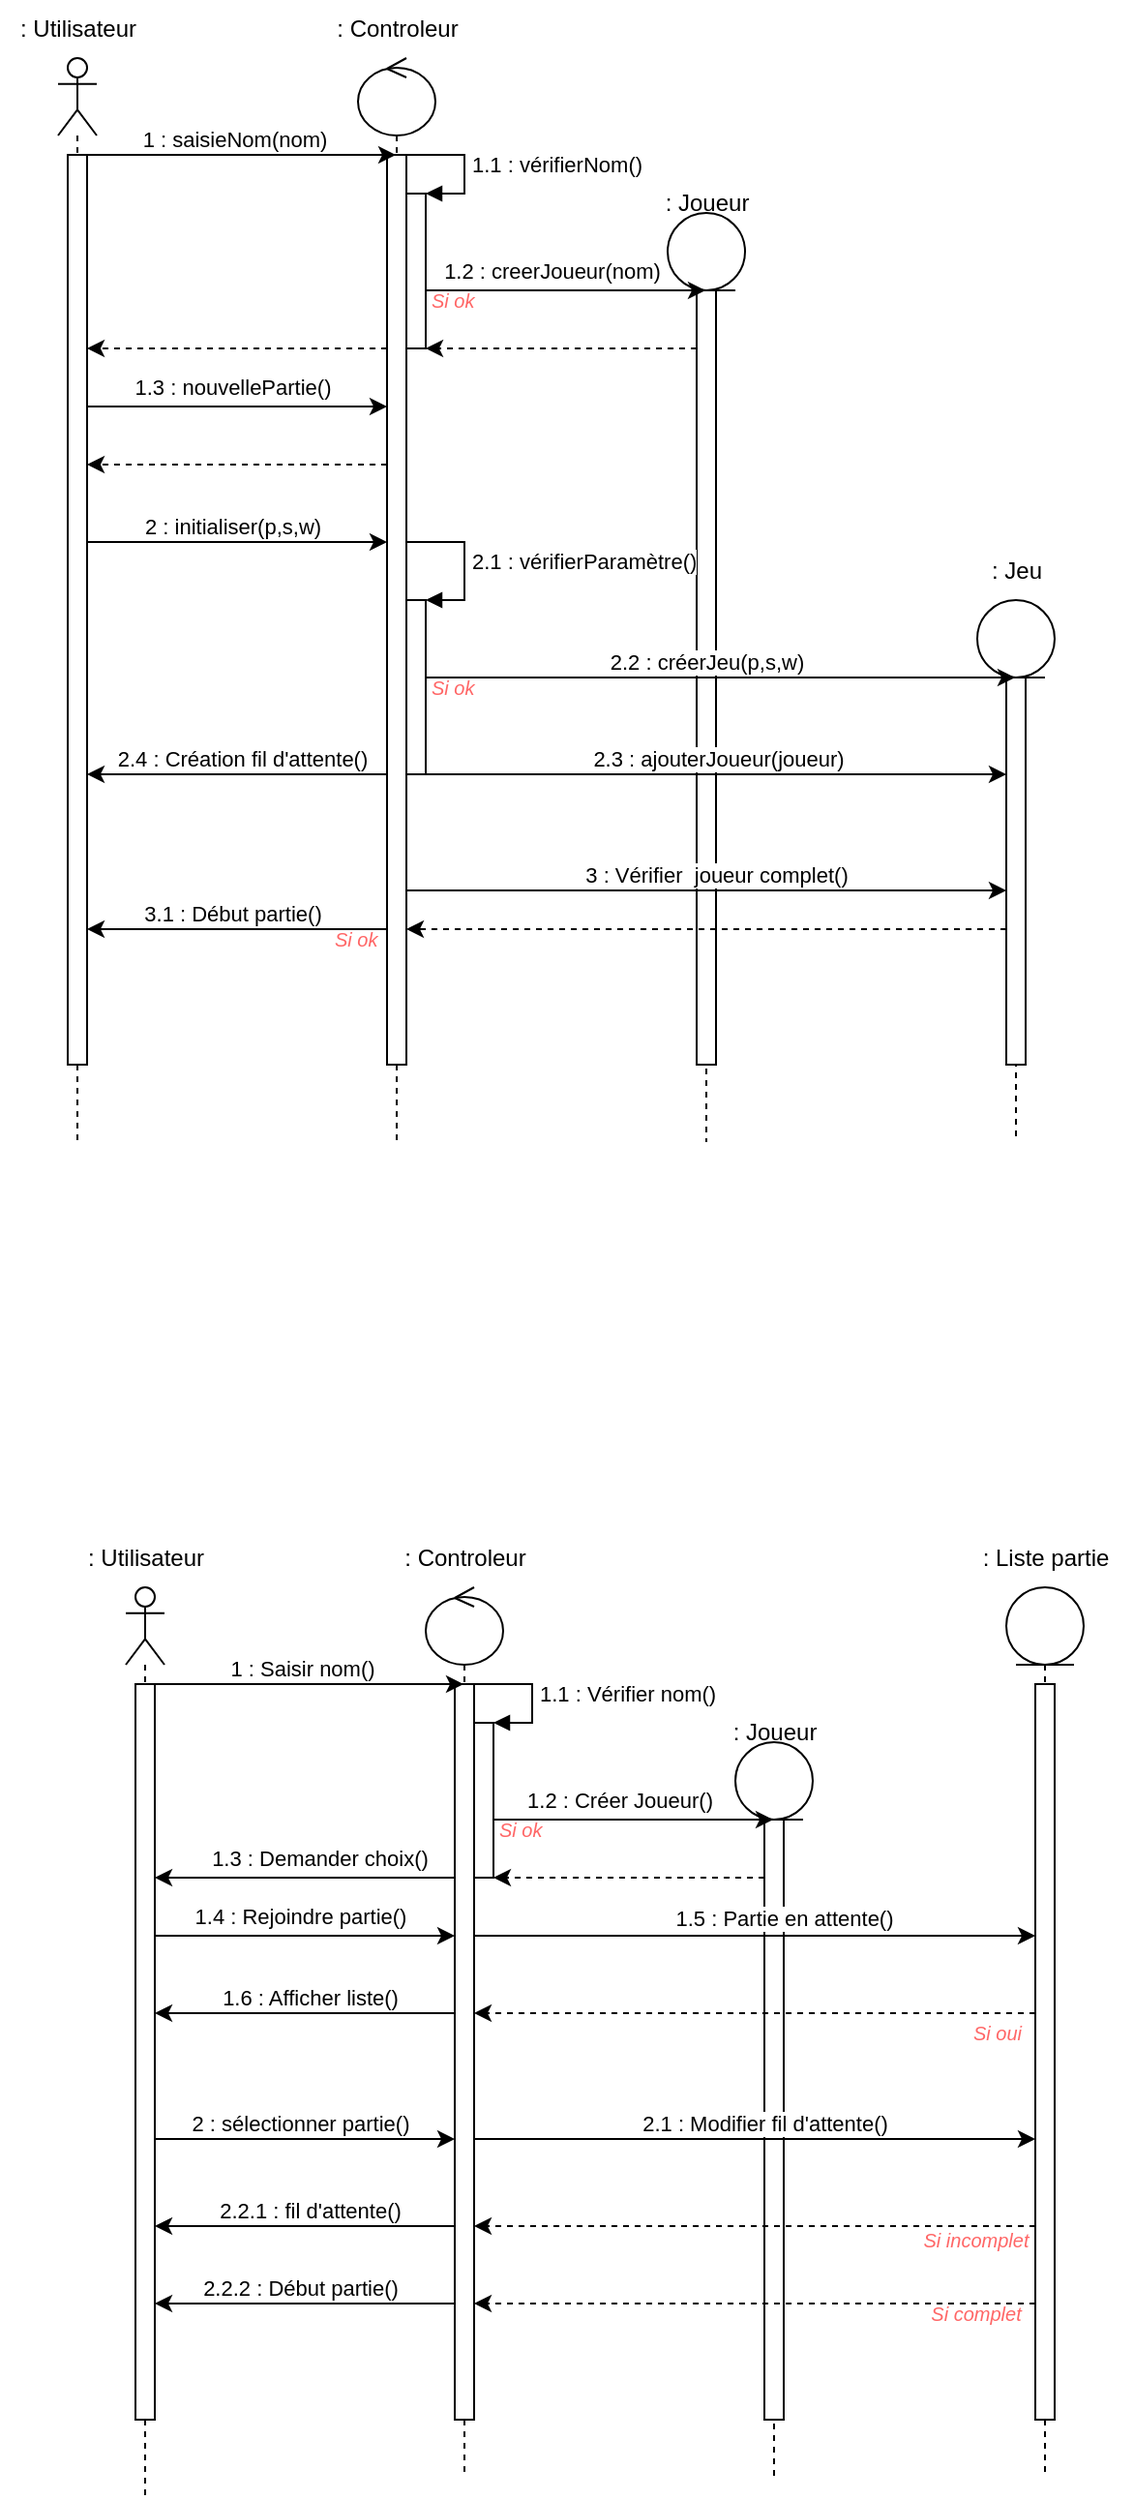 <mxfile version="21.1.4" type="github">
  <diagram name="Page-1" id="2YBvvXClWsGukQMizWep">
    <mxGraphModel dx="743" dy="433" grid="1" gridSize="10" guides="1" tooltips="1" connect="1" arrows="1" fold="1" page="1" pageScale="1" pageWidth="850" pageHeight="1100" math="0" shadow="0">
      <root>
        <mxCell id="0" />
        <mxCell id="1" parent="0" />
        <mxCell id="uVXBUryUWw3osGIclSlN-1" value="" style="shape=umlLifeline;perimeter=lifelinePerimeter;whiteSpace=wrap;html=1;container=1;dropTarget=0;collapsible=0;recursiveResize=0;outlineConnect=0;portConstraint=eastwest;newEdgeStyle={&quot;edgeStyle&quot;:&quot;elbowEdgeStyle&quot;,&quot;elbow&quot;:&quot;vertical&quot;,&quot;curved&quot;:0,&quot;rounded&quot;:0};participant=umlActor;" parent="1" vertex="1">
          <mxGeometry x="110" y="120" width="20" height="560" as="geometry" />
        </mxCell>
        <mxCell id="uVXBUryUWw3osGIclSlN-98" style="edgeStyle=elbowEdgeStyle;rounded=0;orthogonalLoop=1;jettySize=auto;html=1;elbow=vertical;curved=0;" parent="uVXBUryUWw3osGIclSlN-1" source="uVXBUryUWw3osGIclSlN-17" edge="1">
          <mxGeometry relative="1" as="geometry">
            <mxPoint x="170" y="180" as="targetPoint" />
          </mxGeometry>
        </mxCell>
        <mxCell id="uVXBUryUWw3osGIclSlN-99" value="1.3 : nouvellePartie()" style="edgeLabel;html=1;align=center;verticalAlign=middle;resizable=0;points=[];" parent="uVXBUryUWw3osGIclSlN-98" vertex="1" connectable="0">
          <mxGeometry x="-0.54" relative="1" as="geometry">
            <mxPoint x="39" y="-10" as="offset" />
          </mxGeometry>
        </mxCell>
        <mxCell id="uVXBUryUWw3osGIclSlN-17" value="" style="html=1;points=[];perimeter=orthogonalPerimeter;outlineConnect=0;targetShapes=umlLifeline;portConstraint=eastwest;newEdgeStyle={&quot;edgeStyle&quot;:&quot;elbowEdgeStyle&quot;,&quot;elbow&quot;:&quot;vertical&quot;,&quot;curved&quot;:0,&quot;rounded&quot;:0};" parent="uVXBUryUWw3osGIclSlN-1" vertex="1">
          <mxGeometry x="5" y="50" width="10" height="470" as="geometry" />
        </mxCell>
        <mxCell id="uVXBUryUWw3osGIclSlN-2" value="" style="shape=umlLifeline;perimeter=lifelinePerimeter;whiteSpace=wrap;html=1;container=1;dropTarget=0;collapsible=0;recursiveResize=0;outlineConnect=0;portConstraint=eastwest;newEdgeStyle={&quot;edgeStyle&quot;:&quot;elbowEdgeStyle&quot;,&quot;elbow&quot;:&quot;vertical&quot;,&quot;curved&quot;:0,&quot;rounded&quot;:0};participant=umlEntity;" parent="1" vertex="1">
          <mxGeometry x="425" y="200" width="40" height="480" as="geometry" />
        </mxCell>
        <mxCell id="uVXBUryUWw3osGIclSlN-23" value="" style="html=1;points=[];perimeter=orthogonalPerimeter;outlineConnect=0;targetShapes=umlLifeline;portConstraint=eastwest;newEdgeStyle={&quot;edgeStyle&quot;:&quot;elbowEdgeStyle&quot;,&quot;elbow&quot;:&quot;vertical&quot;,&quot;curved&quot;:0,&quot;rounded&quot;:0};" parent="uVXBUryUWw3osGIclSlN-2" vertex="1">
          <mxGeometry x="15" y="40" width="10" height="400" as="geometry" />
        </mxCell>
        <mxCell id="uVXBUryUWw3osGIclSlN-3" value=": Utilisateur" style="text;html=1;align=center;verticalAlign=middle;resizable=0;points=[];autosize=1;strokeColor=none;fillColor=none;" parent="1" vertex="1">
          <mxGeometry x="80" y="90" width="80" height="30" as="geometry" />
        </mxCell>
        <mxCell id="uVXBUryUWw3osGIclSlN-4" value=": Joueur" style="text;html=1;align=center;verticalAlign=middle;resizable=0;points=[];autosize=1;strokeColor=none;fillColor=none;" parent="1" vertex="1">
          <mxGeometry x="410" y="180" width="70" height="30" as="geometry" />
        </mxCell>
        <mxCell id="uVXBUryUWw3osGIclSlN-5" value="" style="shape=umlLifeline;perimeter=lifelinePerimeter;whiteSpace=wrap;html=1;container=1;dropTarget=0;collapsible=0;recursiveResize=0;outlineConnect=0;portConstraint=eastwest;newEdgeStyle={&quot;edgeStyle&quot;:&quot;elbowEdgeStyle&quot;,&quot;elbow&quot;:&quot;vertical&quot;,&quot;curved&quot;:0,&quot;rounded&quot;:0};participant=umlEntity;" parent="1" vertex="1">
          <mxGeometry x="585" y="400" width="40" height="280" as="geometry" />
        </mxCell>
        <mxCell id="uVXBUryUWw3osGIclSlN-35" value="" style="html=1;points=[];perimeter=orthogonalPerimeter;outlineConnect=0;targetShapes=umlLifeline;portConstraint=eastwest;newEdgeStyle={&quot;edgeStyle&quot;:&quot;elbowEdgeStyle&quot;,&quot;elbow&quot;:&quot;vertical&quot;,&quot;curved&quot;:0,&quot;rounded&quot;:0};" parent="uVXBUryUWw3osGIclSlN-5" vertex="1">
          <mxGeometry x="15" y="40" width="10" height="200" as="geometry" />
        </mxCell>
        <mxCell id="uVXBUryUWw3osGIclSlN-6" value=": Jeu" style="text;html=1;align=center;verticalAlign=middle;resizable=0;points=[];autosize=1;strokeColor=none;fillColor=none;" parent="1" vertex="1">
          <mxGeometry x="580" y="370" width="50" height="30" as="geometry" />
        </mxCell>
        <mxCell id="uVXBUryUWw3osGIclSlN-9" value="" style="shape=umlLifeline;perimeter=lifelinePerimeter;whiteSpace=wrap;html=1;container=1;dropTarget=0;collapsible=0;recursiveResize=0;outlineConnect=0;portConstraint=eastwest;newEdgeStyle={&quot;edgeStyle&quot;:&quot;elbowEdgeStyle&quot;,&quot;elbow&quot;:&quot;vertical&quot;,&quot;curved&quot;:0,&quot;rounded&quot;:0};participant=umlControl;" parent="1" vertex="1">
          <mxGeometry x="265" y="120" width="40" height="560" as="geometry" />
        </mxCell>
        <mxCell id="uVXBUryUWw3osGIclSlN-18" value="" style="html=1;points=[];perimeter=orthogonalPerimeter;outlineConnect=0;targetShapes=umlLifeline;portConstraint=eastwest;newEdgeStyle={&quot;edgeStyle&quot;:&quot;elbowEdgeStyle&quot;,&quot;elbow&quot;:&quot;vertical&quot;,&quot;curved&quot;:0,&quot;rounded&quot;:0};" parent="uVXBUryUWw3osGIclSlN-9" vertex="1">
          <mxGeometry x="15" y="50" width="10" height="470" as="geometry" />
        </mxCell>
        <mxCell id="uVXBUryUWw3osGIclSlN-19" value="" style="html=1;points=[];perimeter=orthogonalPerimeter;outlineConnect=0;targetShapes=umlLifeline;portConstraint=eastwest;newEdgeStyle={&quot;edgeStyle&quot;:&quot;elbowEdgeStyle&quot;,&quot;elbow&quot;:&quot;vertical&quot;,&quot;curved&quot;:0,&quot;rounded&quot;:0};" parent="uVXBUryUWw3osGIclSlN-9" vertex="1">
          <mxGeometry x="25" y="70" width="10" height="80" as="geometry" />
        </mxCell>
        <mxCell id="uVXBUryUWw3osGIclSlN-20" value="1.1 : vérifierNom()" style="html=1;align=left;spacingLeft=2;endArrow=block;rounded=0;edgeStyle=orthogonalEdgeStyle;curved=0;rounded=0;" parent="uVXBUryUWw3osGIclSlN-9" source="uVXBUryUWw3osGIclSlN-18" target="uVXBUryUWw3osGIclSlN-19" edge="1">
          <mxGeometry relative="1" as="geometry">
            <mxPoint x="45" y="70" as="sourcePoint" />
            <Array as="points">
              <mxPoint x="55" y="50" />
              <mxPoint x="55" y="70" />
            </Array>
          </mxGeometry>
        </mxCell>
        <mxCell id="uVXBUryUWw3osGIclSlN-31" value="" style="html=1;points=[];perimeter=orthogonalPerimeter;outlineConnect=0;targetShapes=umlLifeline;portConstraint=eastwest;newEdgeStyle={&quot;edgeStyle&quot;:&quot;elbowEdgeStyle&quot;,&quot;elbow&quot;:&quot;vertical&quot;,&quot;curved&quot;:0,&quot;rounded&quot;:0};" parent="uVXBUryUWw3osGIclSlN-9" vertex="1">
          <mxGeometry x="25" y="280" width="10" height="90" as="geometry" />
        </mxCell>
        <mxCell id="uVXBUryUWw3osGIclSlN-32" value="2.1 : vérifierParamètre()" style="html=1;align=left;spacingLeft=2;endArrow=block;rounded=0;edgeStyle=orthogonalEdgeStyle;curved=0;rounded=0;" parent="uVXBUryUWw3osGIclSlN-9" source="uVXBUryUWw3osGIclSlN-18" target="uVXBUryUWw3osGIclSlN-31" edge="1">
          <mxGeometry relative="1" as="geometry">
            <mxPoint x="45" y="300" as="sourcePoint" />
            <Array as="points">
              <mxPoint x="55" y="250" />
              <mxPoint x="55" y="280" />
            </Array>
          </mxGeometry>
        </mxCell>
        <mxCell id="uVXBUryUWw3osGIclSlN-10" value=": Controleur" style="text;html=1;align=center;verticalAlign=middle;resizable=0;points=[];autosize=1;strokeColor=none;fillColor=none;" parent="1" vertex="1">
          <mxGeometry x="240" y="90" width="90" height="30" as="geometry" />
        </mxCell>
        <mxCell id="uVXBUryUWw3osGIclSlN-11" style="edgeStyle=elbowEdgeStyle;rounded=0;orthogonalLoop=1;jettySize=auto;html=1;elbow=vertical;curved=0;" parent="1" source="uVXBUryUWw3osGIclSlN-1" target="uVXBUryUWw3osGIclSlN-9" edge="1">
          <mxGeometry relative="1" as="geometry">
            <Array as="points">
              <mxPoint x="230" y="170" />
              <mxPoint x="210" y="200" />
            </Array>
          </mxGeometry>
        </mxCell>
        <mxCell id="uVXBUryUWw3osGIclSlN-14" value="1 : saisieNom(nom)" style="edgeLabel;html=1;align=center;verticalAlign=middle;resizable=0;points=[];" parent="uVXBUryUWw3osGIclSlN-11" vertex="1" connectable="0">
          <mxGeometry x="-0.254" y="2" relative="1" as="geometry">
            <mxPoint x="19" y="-6" as="offset" />
          </mxGeometry>
        </mxCell>
        <mxCell id="uVXBUryUWw3osGIclSlN-21" style="edgeStyle=elbowEdgeStyle;rounded=0;orthogonalLoop=1;jettySize=auto;html=1;elbow=vertical;curved=0;" parent="1" target="uVXBUryUWw3osGIclSlN-2" edge="1">
          <mxGeometry relative="1" as="geometry">
            <mxPoint x="300" y="270" as="sourcePoint" />
            <Array as="points">
              <mxPoint x="420" y="240" />
              <mxPoint x="410" y="270" />
            </Array>
          </mxGeometry>
        </mxCell>
        <mxCell id="uVXBUryUWw3osGIclSlN-22" value="1.2 : creerJoueur(nom)" style="edgeLabel;html=1;align=center;verticalAlign=middle;resizable=0;points=[];" parent="uVXBUryUWw3osGIclSlN-21" vertex="1" connectable="0">
          <mxGeometry x="-0.07" y="1" relative="1" as="geometry">
            <mxPoint x="14" y="-9" as="offset" />
          </mxGeometry>
        </mxCell>
        <mxCell id="uVXBUryUWw3osGIclSlN-24" style="edgeStyle=elbowEdgeStyle;rounded=0;orthogonalLoop=1;jettySize=auto;html=1;elbow=vertical;curved=0;dashed=1;" parent="1" source="uVXBUryUWw3osGIclSlN-23" target="uVXBUryUWw3osGIclSlN-19" edge="1">
          <mxGeometry relative="1" as="geometry">
            <mxPoint x="300" y="300" as="targetPoint" />
            <Array as="points">
              <mxPoint x="390" y="270" />
              <mxPoint x="340" y="290" />
              <mxPoint x="380" y="300" />
              <mxPoint x="370" y="290" />
              <mxPoint x="340" y="300" />
              <mxPoint x="350" y="300" />
            </Array>
          </mxGeometry>
        </mxCell>
        <mxCell id="uVXBUryUWw3osGIclSlN-27" style="edgeStyle=elbowEdgeStyle;rounded=0;orthogonalLoop=1;jettySize=auto;html=1;elbow=vertical;curved=0;dashed=1;" parent="1" source="uVXBUryUWw3osGIclSlN-18" target="uVXBUryUWw3osGIclSlN-17" edge="1">
          <mxGeometry relative="1" as="geometry">
            <Array as="points">
              <mxPoint x="220" y="330" />
              <mxPoint x="270" y="340" />
              <mxPoint x="210" y="330" />
              <mxPoint x="200" y="310" />
              <mxPoint x="170" y="310" />
            </Array>
          </mxGeometry>
        </mxCell>
        <mxCell id="uVXBUryUWw3osGIclSlN-29" style="edgeStyle=elbowEdgeStyle;rounded=0;orthogonalLoop=1;jettySize=auto;html=1;elbow=vertical;curved=0;" parent="1" source="uVXBUryUWw3osGIclSlN-17" target="uVXBUryUWw3osGIclSlN-18" edge="1">
          <mxGeometry relative="1" as="geometry">
            <Array as="points">
              <mxPoint x="210" y="370" />
            </Array>
          </mxGeometry>
        </mxCell>
        <mxCell id="uVXBUryUWw3osGIclSlN-30" value="2 : initialiser(p,s,w)" style="edgeLabel;html=1;align=center;verticalAlign=middle;resizable=0;points=[];" parent="uVXBUryUWw3osGIclSlN-29" vertex="1" connectable="0">
          <mxGeometry x="-0.11" y="4" relative="1" as="geometry">
            <mxPoint x="6" y="-4" as="offset" />
          </mxGeometry>
        </mxCell>
        <mxCell id="uVXBUryUWw3osGIclSlN-33" value="&lt;font style=&quot;font-size: 10px;&quot;&gt;&lt;i&gt;Si ok&amp;nbsp;&lt;/i&gt;&lt;/font&gt;" style="text;html=1;align=center;verticalAlign=middle;resizable=0;points=[];autosize=1;strokeColor=none;fillColor=none;fontColor=#FF6666;" parent="1" vertex="1">
          <mxGeometry x="290" y="230" width="50" height="30" as="geometry" />
        </mxCell>
        <mxCell id="uVXBUryUWw3osGIclSlN-34" style="edgeStyle=elbowEdgeStyle;rounded=0;orthogonalLoop=1;jettySize=auto;html=1;elbow=vertical;curved=0;" parent="1" source="uVXBUryUWw3osGIclSlN-31" target="uVXBUryUWw3osGIclSlN-5" edge="1">
          <mxGeometry relative="1" as="geometry">
            <Array as="points">
              <mxPoint x="430" y="440" />
            </Array>
          </mxGeometry>
        </mxCell>
        <mxCell id="uVXBUryUWw3osGIclSlN-37" value="2.2 : créerJeu(p,s,w)" style="edgeLabel;html=1;align=center;verticalAlign=middle;resizable=0;points=[];" parent="uVXBUryUWw3osGIclSlN-34" vertex="1" connectable="0">
          <mxGeometry x="-0.337" y="4" relative="1" as="geometry">
            <mxPoint x="44" y="-4" as="offset" />
          </mxGeometry>
        </mxCell>
        <mxCell id="uVXBUryUWw3osGIclSlN-36" value="&lt;font style=&quot;font-size: 10px;&quot;&gt;&lt;i&gt;Si ok&amp;nbsp;&lt;/i&gt;&lt;/font&gt;" style="text;html=1;align=center;verticalAlign=middle;resizable=0;points=[];autosize=1;strokeColor=none;fillColor=none;fontColor=#FF6666;" parent="1" vertex="1">
          <mxGeometry x="290" y="430" width="50" height="30" as="geometry" />
        </mxCell>
        <mxCell id="uVXBUryUWw3osGIclSlN-39" style="edgeStyle=elbowEdgeStyle;rounded=0;orthogonalLoop=1;jettySize=auto;html=1;elbow=vertical;curved=0;" parent="1" source="uVXBUryUWw3osGIclSlN-18" target="uVXBUryUWw3osGIclSlN-17" edge="1">
          <mxGeometry relative="1" as="geometry">
            <mxPoint x="160" y="510" as="targetPoint" />
            <Array as="points">
              <mxPoint x="210" y="490" />
            </Array>
          </mxGeometry>
        </mxCell>
        <mxCell id="uVXBUryUWw3osGIclSlN-47" value="2.4 : Création fil d&#39;attente()" style="edgeLabel;html=1;align=center;verticalAlign=middle;resizable=0;points=[];" parent="uVXBUryUWw3osGIclSlN-39" vertex="1" connectable="0">
          <mxGeometry x="0.419" y="3" relative="1" as="geometry">
            <mxPoint x="35" y="-11" as="offset" />
          </mxGeometry>
        </mxCell>
        <mxCell id="uVXBUryUWw3osGIclSlN-44" style="edgeStyle=elbowEdgeStyle;rounded=0;orthogonalLoop=1;jettySize=auto;html=1;elbow=vertical;curved=0;startArrow=classic;startFill=1;endArrow=none;endFill=0;" parent="1" source="uVXBUryUWw3osGIclSlN-35" target="uVXBUryUWw3osGIclSlN-31" edge="1">
          <mxGeometry relative="1" as="geometry">
            <Array as="points">
              <mxPoint x="530" y="490" />
            </Array>
          </mxGeometry>
        </mxCell>
        <mxCell id="uVXBUryUWw3osGIclSlN-45" value="2.3 : ajouterJoueur(joueur)" style="edgeLabel;html=1;align=center;verticalAlign=middle;resizable=0;points=[];" parent="uVXBUryUWw3osGIclSlN-44" vertex="1" connectable="0">
          <mxGeometry x="-0.253" y="-2" relative="1" as="geometry">
            <mxPoint x="-37" y="-6" as="offset" />
          </mxGeometry>
        </mxCell>
        <mxCell id="uVXBUryUWw3osGIclSlN-49" style="edgeStyle=elbowEdgeStyle;rounded=0;orthogonalLoop=1;jettySize=auto;html=1;elbow=vertical;curved=0;" parent="1" source="uVXBUryUWw3osGIclSlN-18" edge="1">
          <mxGeometry relative="1" as="geometry">
            <mxPoint x="600" y="550" as="targetPoint" />
            <Array as="points">
              <mxPoint x="500" y="550" />
            </Array>
          </mxGeometry>
        </mxCell>
        <mxCell id="uVXBUryUWw3osGIclSlN-50" value="3 : Vérifier&amp;nbsp; joueur complet()" style="edgeLabel;html=1;align=center;verticalAlign=middle;resizable=0;points=[];" parent="uVXBUryUWw3osGIclSlN-49" vertex="1" connectable="0">
          <mxGeometry x="0.249" y="2" relative="1" as="geometry">
            <mxPoint x="-34" y="-6" as="offset" />
          </mxGeometry>
        </mxCell>
        <mxCell id="uVXBUryUWw3osGIclSlN-51" style="edgeStyle=elbowEdgeStyle;rounded=0;orthogonalLoop=1;jettySize=auto;html=1;elbow=vertical;curved=0;dashed=1;" parent="1" source="uVXBUryUWw3osGIclSlN-35" target="uVXBUryUWw3osGIclSlN-18" edge="1">
          <mxGeometry relative="1" as="geometry">
            <mxPoint x="320" y="610" as="targetPoint" />
            <Array as="points">
              <mxPoint x="560" y="570" />
              <mxPoint x="530" y="580" />
              <mxPoint x="440" y="610" />
            </Array>
          </mxGeometry>
        </mxCell>
        <mxCell id="uVXBUryUWw3osGIclSlN-53" style="edgeStyle=elbowEdgeStyle;rounded=0;orthogonalLoop=1;jettySize=auto;html=1;elbow=vertical;curved=0;" parent="1" source="uVXBUryUWw3osGIclSlN-18" target="uVXBUryUWw3osGIclSlN-17" edge="1">
          <mxGeometry relative="1" as="geometry">
            <mxPoint x="130" y="570" as="targetPoint" />
            <Array as="points">
              <mxPoint x="210" y="570" />
            </Array>
          </mxGeometry>
        </mxCell>
        <mxCell id="uVXBUryUWw3osGIclSlN-54" value="3.1 : Début partie()" style="edgeLabel;html=1;align=center;verticalAlign=middle;resizable=0;points=[];" parent="uVXBUryUWw3osGIclSlN-53" vertex="1" connectable="0">
          <mxGeometry x="0.166" y="3" relative="1" as="geometry">
            <mxPoint x="10" y="-11" as="offset" />
          </mxGeometry>
        </mxCell>
        <mxCell id="uVXBUryUWw3osGIclSlN-55" value="&lt;font style=&quot;font-size: 10px;&quot;&gt;&lt;i&gt;Si ok&amp;nbsp;&lt;/i&gt;&lt;/font&gt;" style="text;html=1;align=center;verticalAlign=middle;resizable=0;points=[];autosize=1;strokeColor=none;fillColor=none;fontColor=#FF6666;" parent="1" vertex="1">
          <mxGeometry x="240" y="560" width="50" height="30" as="geometry" />
        </mxCell>
        <mxCell id="uVXBUryUWw3osGIclSlN-96" style="edgeStyle=elbowEdgeStyle;rounded=0;orthogonalLoop=1;jettySize=auto;html=1;elbow=vertical;curved=0;dashed=1;" parent="1" target="uVXBUryUWw3osGIclSlN-17" edge="1">
          <mxGeometry relative="1" as="geometry">
            <mxPoint x="280" y="270" as="sourcePoint" />
            <Array as="points">
              <mxPoint x="200" y="270" />
              <mxPoint x="240" y="310" />
            </Array>
          </mxGeometry>
        </mxCell>
        <mxCell id="uVXBUryUWw3osGIclSlN-100" value="" style="shape=umlLifeline;perimeter=lifelinePerimeter;whiteSpace=wrap;html=1;container=1;dropTarget=0;collapsible=0;recursiveResize=0;outlineConnect=0;portConstraint=eastwest;newEdgeStyle={&quot;edgeStyle&quot;:&quot;elbowEdgeStyle&quot;,&quot;elbow&quot;:&quot;vertical&quot;,&quot;curved&quot;:0,&quot;rounded&quot;:0};participant=umlActor;" parent="1" vertex="1">
          <mxGeometry x="145" y="910" width="20" height="470" as="geometry" />
        </mxCell>
        <mxCell id="uVXBUryUWw3osGIclSlN-101" style="edgeStyle=elbowEdgeStyle;rounded=0;orthogonalLoop=1;jettySize=auto;html=1;elbow=vertical;curved=0;" parent="uVXBUryUWw3osGIclSlN-100" source="uVXBUryUWw3osGIclSlN-103" edge="1">
          <mxGeometry relative="1" as="geometry">
            <mxPoint x="170" y="180" as="targetPoint" />
          </mxGeometry>
        </mxCell>
        <mxCell id="uVXBUryUWw3osGIclSlN-102" value="1.4 : Rejoindre partie()" style="edgeLabel;html=1;align=center;verticalAlign=middle;resizable=0;points=[];" parent="uVXBUryUWw3osGIclSlN-101" vertex="1" connectable="0">
          <mxGeometry x="-0.54" relative="1" as="geometry">
            <mxPoint x="39" y="-10" as="offset" />
          </mxGeometry>
        </mxCell>
        <mxCell id="uVXBUryUWw3osGIclSlN-103" value="" style="html=1;points=[];perimeter=orthogonalPerimeter;outlineConnect=0;targetShapes=umlLifeline;portConstraint=eastwest;newEdgeStyle={&quot;edgeStyle&quot;:&quot;elbowEdgeStyle&quot;,&quot;elbow&quot;:&quot;vertical&quot;,&quot;curved&quot;:0,&quot;rounded&quot;:0};" parent="uVXBUryUWw3osGIclSlN-100" vertex="1">
          <mxGeometry x="5" y="50" width="10" height="380" as="geometry" />
        </mxCell>
        <mxCell id="uVXBUryUWw3osGIclSlN-104" value="" style="shape=umlLifeline;perimeter=lifelinePerimeter;whiteSpace=wrap;html=1;container=1;dropTarget=0;collapsible=0;recursiveResize=0;outlineConnect=0;portConstraint=eastwest;newEdgeStyle={&quot;edgeStyle&quot;:&quot;elbowEdgeStyle&quot;,&quot;elbow&quot;:&quot;vertical&quot;,&quot;curved&quot;:0,&quot;rounded&quot;:0};participant=umlEntity;" parent="1" vertex="1">
          <mxGeometry x="460" y="990" width="40" height="380" as="geometry" />
        </mxCell>
        <mxCell id="uVXBUryUWw3osGIclSlN-105" value="" style="html=1;points=[];perimeter=orthogonalPerimeter;outlineConnect=0;targetShapes=umlLifeline;portConstraint=eastwest;newEdgeStyle={&quot;edgeStyle&quot;:&quot;elbowEdgeStyle&quot;,&quot;elbow&quot;:&quot;vertical&quot;,&quot;curved&quot;:0,&quot;rounded&quot;:0};" parent="uVXBUryUWw3osGIclSlN-104" vertex="1">
          <mxGeometry x="15" y="40" width="10" height="310" as="geometry" />
        </mxCell>
        <mxCell id="uVXBUryUWw3osGIclSlN-106" value=": Utilisateur" style="text;html=1;align=center;verticalAlign=middle;resizable=0;points=[];autosize=1;strokeColor=none;fillColor=none;" parent="1" vertex="1">
          <mxGeometry x="115" y="880" width="80" height="30" as="geometry" />
        </mxCell>
        <mxCell id="uVXBUryUWw3osGIclSlN-107" value=": Joueur" style="text;html=1;align=center;verticalAlign=middle;resizable=0;points=[];autosize=1;strokeColor=none;fillColor=none;" parent="1" vertex="1">
          <mxGeometry x="445" y="970" width="70" height="30" as="geometry" />
        </mxCell>
        <mxCell id="uVXBUryUWw3osGIclSlN-108" value="" style="shape=umlLifeline;perimeter=lifelinePerimeter;whiteSpace=wrap;html=1;container=1;dropTarget=0;collapsible=0;recursiveResize=0;outlineConnect=0;portConstraint=eastwest;newEdgeStyle={&quot;edgeStyle&quot;:&quot;elbowEdgeStyle&quot;,&quot;elbow&quot;:&quot;vertical&quot;,&quot;curved&quot;:0,&quot;rounded&quot;:0};participant=umlEntity;" parent="1" vertex="1">
          <mxGeometry x="600" y="910" width="40" height="460" as="geometry" />
        </mxCell>
        <mxCell id="uVXBUryUWw3osGIclSlN-109" value="" style="html=1;points=[];perimeter=orthogonalPerimeter;outlineConnect=0;targetShapes=umlLifeline;portConstraint=eastwest;newEdgeStyle={&quot;edgeStyle&quot;:&quot;elbowEdgeStyle&quot;,&quot;elbow&quot;:&quot;vertical&quot;,&quot;curved&quot;:0,&quot;rounded&quot;:0};" parent="uVXBUryUWw3osGIclSlN-108" vertex="1">
          <mxGeometry x="15" y="50" width="10" height="380" as="geometry" />
        </mxCell>
        <mxCell id="uVXBUryUWw3osGIclSlN-110" value=": Liste partie" style="text;html=1;align=center;verticalAlign=middle;resizable=0;points=[];autosize=1;strokeColor=none;fillColor=none;" parent="1" vertex="1">
          <mxGeometry x="575" y="880" width="90" height="30" as="geometry" />
        </mxCell>
        <mxCell id="uVXBUryUWw3osGIclSlN-111" value="" style="shape=umlLifeline;perimeter=lifelinePerimeter;whiteSpace=wrap;html=1;container=1;dropTarget=0;collapsible=0;recursiveResize=0;outlineConnect=0;portConstraint=eastwest;newEdgeStyle={&quot;edgeStyle&quot;:&quot;elbowEdgeStyle&quot;,&quot;elbow&quot;:&quot;vertical&quot;,&quot;curved&quot;:0,&quot;rounded&quot;:0};participant=umlControl;" parent="1" vertex="1">
          <mxGeometry x="300" y="910" width="40" height="460" as="geometry" />
        </mxCell>
        <mxCell id="uVXBUryUWw3osGIclSlN-112" value="" style="html=1;points=[];perimeter=orthogonalPerimeter;outlineConnect=0;targetShapes=umlLifeline;portConstraint=eastwest;newEdgeStyle={&quot;edgeStyle&quot;:&quot;elbowEdgeStyle&quot;,&quot;elbow&quot;:&quot;vertical&quot;,&quot;curved&quot;:0,&quot;rounded&quot;:0};" parent="uVXBUryUWw3osGIclSlN-111" vertex="1">
          <mxGeometry x="15" y="50" width="10" height="380" as="geometry" />
        </mxCell>
        <mxCell id="uVXBUryUWw3osGIclSlN-113" value="" style="html=1;points=[];perimeter=orthogonalPerimeter;outlineConnect=0;targetShapes=umlLifeline;portConstraint=eastwest;newEdgeStyle={&quot;edgeStyle&quot;:&quot;elbowEdgeStyle&quot;,&quot;elbow&quot;:&quot;vertical&quot;,&quot;curved&quot;:0,&quot;rounded&quot;:0};" parent="uVXBUryUWw3osGIclSlN-111" vertex="1">
          <mxGeometry x="25" y="70" width="10" height="80" as="geometry" />
        </mxCell>
        <mxCell id="uVXBUryUWw3osGIclSlN-114" value="1.1 : Vérifier nom()" style="html=1;align=left;spacingLeft=2;endArrow=block;rounded=0;edgeStyle=orthogonalEdgeStyle;curved=0;rounded=0;" parent="uVXBUryUWw3osGIclSlN-111" source="uVXBUryUWw3osGIclSlN-112" target="uVXBUryUWw3osGIclSlN-113" edge="1">
          <mxGeometry relative="1" as="geometry">
            <mxPoint x="45" y="70" as="sourcePoint" />
            <Array as="points">
              <mxPoint x="55" y="50" />
              <mxPoint x="55" y="70" />
            </Array>
          </mxGeometry>
        </mxCell>
        <mxCell id="uVXBUryUWw3osGIclSlN-117" value=": Controleur" style="text;html=1;align=center;verticalAlign=middle;resizable=0;points=[];autosize=1;strokeColor=none;fillColor=none;" parent="1" vertex="1">
          <mxGeometry x="275" y="880" width="90" height="30" as="geometry" />
        </mxCell>
        <mxCell id="uVXBUryUWw3osGIclSlN-118" style="edgeStyle=elbowEdgeStyle;rounded=0;orthogonalLoop=1;jettySize=auto;html=1;elbow=vertical;curved=0;" parent="1" source="uVXBUryUWw3osGIclSlN-100" target="uVXBUryUWw3osGIclSlN-111" edge="1">
          <mxGeometry relative="1" as="geometry">
            <Array as="points">
              <mxPoint x="265" y="960" />
              <mxPoint x="245" y="990" />
            </Array>
          </mxGeometry>
        </mxCell>
        <mxCell id="uVXBUryUWw3osGIclSlN-119" value="1 : Saisir nom()" style="edgeLabel;html=1;align=center;verticalAlign=middle;resizable=0;points=[];" parent="uVXBUryUWw3osGIclSlN-118" vertex="1" connectable="0">
          <mxGeometry x="-0.254" y="2" relative="1" as="geometry">
            <mxPoint x="19" y="-6" as="offset" />
          </mxGeometry>
        </mxCell>
        <mxCell id="uVXBUryUWw3osGIclSlN-120" style="edgeStyle=elbowEdgeStyle;rounded=0;orthogonalLoop=1;jettySize=auto;html=1;elbow=vertical;curved=0;" parent="1" target="uVXBUryUWw3osGIclSlN-104" edge="1">
          <mxGeometry relative="1" as="geometry">
            <mxPoint x="335" y="1060" as="sourcePoint" />
            <Array as="points">
              <mxPoint x="455" y="1030" />
              <mxPoint x="445" y="1060" />
            </Array>
          </mxGeometry>
        </mxCell>
        <mxCell id="uVXBUryUWw3osGIclSlN-121" value="1.2 : Créer Joueur()" style="edgeLabel;html=1;align=center;verticalAlign=middle;resizable=0;points=[];" parent="uVXBUryUWw3osGIclSlN-120" vertex="1" connectable="0">
          <mxGeometry x="-0.07" y="1" relative="1" as="geometry">
            <mxPoint x="14" y="-9" as="offset" />
          </mxGeometry>
        </mxCell>
        <mxCell id="uVXBUryUWw3osGIclSlN-122" style="edgeStyle=elbowEdgeStyle;rounded=0;orthogonalLoop=1;jettySize=auto;html=1;elbow=vertical;curved=0;dashed=1;" parent="1" source="uVXBUryUWw3osGIclSlN-105" target="uVXBUryUWw3osGIclSlN-113" edge="1">
          <mxGeometry relative="1" as="geometry">
            <mxPoint x="335" y="1090" as="targetPoint" />
            <Array as="points">
              <mxPoint x="425" y="1060" />
              <mxPoint x="375" y="1080" />
              <mxPoint x="415" y="1090" />
              <mxPoint x="405" y="1080" />
              <mxPoint x="375" y="1090" />
              <mxPoint x="385" y="1090" />
            </Array>
          </mxGeometry>
        </mxCell>
        <mxCell id="uVXBUryUWw3osGIclSlN-127" value="&lt;font style=&quot;font-size: 10px;&quot;&gt;&lt;i&gt;Si ok&amp;nbsp;&lt;/i&gt;&lt;/font&gt;" style="text;html=1;align=center;verticalAlign=middle;resizable=0;points=[];autosize=1;strokeColor=none;fillColor=none;fontColor=#FF6666;" parent="1" vertex="1">
          <mxGeometry x="325" y="1020" width="50" height="30" as="geometry" />
        </mxCell>
        <mxCell id="uVXBUryUWw3osGIclSlN-131" style="edgeStyle=elbowEdgeStyle;rounded=0;orthogonalLoop=1;jettySize=auto;html=1;elbow=vertical;curved=0;" parent="1" source="uVXBUryUWw3osGIclSlN-112" target="uVXBUryUWw3osGIclSlN-103" edge="1">
          <mxGeometry relative="1" as="geometry">
            <mxPoint x="195" y="1300" as="targetPoint" />
            <Array as="points">
              <mxPoint x="270" y="1240" />
              <mxPoint x="245" y="1280" />
            </Array>
          </mxGeometry>
        </mxCell>
        <mxCell id="uVXBUryUWw3osGIclSlN-132" value="2.2.1 : fil d&#39;attente()" style="edgeLabel;html=1;align=center;verticalAlign=middle;resizable=0;points=[];" parent="uVXBUryUWw3osGIclSlN-131" vertex="1" connectable="0">
          <mxGeometry x="0.419" y="3" relative="1" as="geometry">
            <mxPoint x="35" y="-11" as="offset" />
          </mxGeometry>
        </mxCell>
        <mxCell id="uVXBUryUWw3osGIclSlN-138" style="edgeStyle=elbowEdgeStyle;rounded=0;orthogonalLoop=1;jettySize=auto;html=1;elbow=vertical;curved=0;" parent="1" source="uVXBUryUWw3osGIclSlN-112" target="uVXBUryUWw3osGIclSlN-103" edge="1">
          <mxGeometry relative="1" as="geometry">
            <mxPoint x="165" y="1360" as="targetPoint" />
            <Array as="points">
              <mxPoint x="260" y="1280" />
            </Array>
          </mxGeometry>
        </mxCell>
        <mxCell id="uVXBUryUWw3osGIclSlN-139" value="2.2.2 : Début partie()" style="edgeLabel;html=1;align=center;verticalAlign=middle;resizable=0;points=[];" parent="uVXBUryUWw3osGIclSlN-138" vertex="1" connectable="0">
          <mxGeometry x="0.166" y="3" relative="1" as="geometry">
            <mxPoint x="10" y="-11" as="offset" />
          </mxGeometry>
        </mxCell>
        <mxCell id="uVXBUryUWw3osGIclSlN-141" style="edgeStyle=elbowEdgeStyle;rounded=0;orthogonalLoop=1;jettySize=auto;html=1;elbow=vertical;curved=0;" parent="1" target="uVXBUryUWw3osGIclSlN-103" edge="1">
          <mxGeometry relative="1" as="geometry">
            <mxPoint x="315" y="1100" as="sourcePoint" />
            <Array as="points">
              <mxPoint x="235" y="1060" />
              <mxPoint x="275" y="1100" />
            </Array>
          </mxGeometry>
        </mxCell>
        <mxCell id="uVXBUryUWw3osGIclSlN-142" value="1.3 : Demander choix()" style="edgeLabel;html=1;align=center;verticalAlign=middle;resizable=0;points=[];" parent="uVXBUryUWw3osGIclSlN-141" vertex="1" connectable="0">
          <mxGeometry x="0.111" y="2" relative="1" as="geometry">
            <mxPoint x="-2" y="-12" as="offset" />
          </mxGeometry>
        </mxCell>
        <mxCell id="uVXBUryUWw3osGIclSlN-143" style="edgeStyle=elbowEdgeStyle;rounded=0;orthogonalLoop=1;jettySize=auto;html=1;elbow=vertical;curved=0;" parent="1" source="uVXBUryUWw3osGIclSlN-112" target="uVXBUryUWw3osGIclSlN-109" edge="1">
          <mxGeometry relative="1" as="geometry">
            <Array as="points">
              <mxPoint x="520" y="1090" />
            </Array>
          </mxGeometry>
        </mxCell>
        <mxCell id="uVXBUryUWw3osGIclSlN-144" value="1.5 : Partie en attente()" style="edgeLabel;html=1;align=center;verticalAlign=middle;resizable=0;points=[];" parent="uVXBUryUWw3osGIclSlN-143" vertex="1" connectable="0">
          <mxGeometry x="0.204" y="-1" relative="1" as="geometry">
            <mxPoint x="-15" y="-10" as="offset" />
          </mxGeometry>
        </mxCell>
        <mxCell id="uVXBUryUWw3osGIclSlN-145" style="edgeStyle=elbowEdgeStyle;rounded=0;orthogonalLoop=1;jettySize=auto;html=1;elbow=vertical;curved=0;dashed=1;" parent="1" source="uVXBUryUWw3osGIclSlN-109" target="uVXBUryUWw3osGIclSlN-112" edge="1">
          <mxGeometry relative="1" as="geometry">
            <mxPoint x="330" y="1120" as="targetPoint" />
            <Array as="points">
              <mxPoint x="480" y="1130" />
            </Array>
          </mxGeometry>
        </mxCell>
        <mxCell id="uVXBUryUWw3osGIclSlN-146" value="&lt;font style=&quot;font-size: 10px;&quot;&gt;&lt;i&gt;Si oui&lt;/i&gt;&lt;/font&gt;" style="text;html=1;align=center;verticalAlign=middle;resizable=0;points=[];autosize=1;strokeColor=none;fillColor=none;fontColor=#FF6666;" parent="1" vertex="1">
          <mxGeometry x="570" y="1125" width="50" height="30" as="geometry" />
        </mxCell>
        <mxCell id="uVXBUryUWw3osGIclSlN-148" style="edgeStyle=elbowEdgeStyle;rounded=0;orthogonalLoop=1;jettySize=auto;html=1;elbow=vertical;curved=0;" parent="1" source="uVXBUryUWw3osGIclSlN-112" target="uVXBUryUWw3osGIclSlN-103" edge="1">
          <mxGeometry relative="1" as="geometry">
            <Array as="points">
              <mxPoint x="220" y="1130" />
            </Array>
          </mxGeometry>
        </mxCell>
        <mxCell id="uVXBUryUWw3osGIclSlN-149" value="1.6 : Afficher liste()" style="edgeLabel;html=1;align=center;verticalAlign=middle;resizable=0;points=[];" parent="uVXBUryUWw3osGIclSlN-148" vertex="1" connectable="0">
          <mxGeometry x="-0.213" y="1" relative="1" as="geometry">
            <mxPoint x="-14" y="-9" as="offset" />
          </mxGeometry>
        </mxCell>
        <mxCell id="uVXBUryUWw3osGIclSlN-150" style="edgeStyle=elbowEdgeStyle;rounded=0;orthogonalLoop=1;jettySize=auto;html=1;elbow=vertical;curved=0;" parent="1" source="uVXBUryUWw3osGIclSlN-103" target="uVXBUryUWw3osGIclSlN-112" edge="1">
          <mxGeometry relative="1" as="geometry">
            <mxPoint x="310" y="1195" as="targetPoint" />
            <Array as="points">
              <mxPoint x="240" y="1195" />
              <mxPoint x="260" y="1180" />
            </Array>
          </mxGeometry>
        </mxCell>
        <mxCell id="uVXBUryUWw3osGIclSlN-151" value="2 : sélectionner partie()" style="edgeLabel;html=1;align=center;verticalAlign=middle;resizable=0;points=[];" parent="uVXBUryUWw3osGIclSlN-150" vertex="1" connectable="0">
          <mxGeometry x="-0.098" y="3" relative="1" as="geometry">
            <mxPoint x="5" y="-5" as="offset" />
          </mxGeometry>
        </mxCell>
        <mxCell id="uVXBUryUWw3osGIclSlN-154" style="edgeStyle=elbowEdgeStyle;rounded=0;orthogonalLoop=1;jettySize=auto;html=1;elbow=vertical;curved=0;" parent="1" source="uVXBUryUWw3osGIclSlN-112" target="uVXBUryUWw3osGIclSlN-109" edge="1">
          <mxGeometry relative="1" as="geometry">
            <mxPoint x="610" y="1170" as="targetPoint" />
            <Array as="points">
              <mxPoint x="490" y="1195" />
            </Array>
          </mxGeometry>
        </mxCell>
        <mxCell id="uVXBUryUWw3osGIclSlN-156" value="2.1 : Modifier fil d&#39;attente()" style="edgeLabel;html=1;align=center;verticalAlign=middle;resizable=0;points=[];" parent="uVXBUryUWw3osGIclSlN-154" vertex="1" connectable="0">
          <mxGeometry x="-0.278" y="-1" relative="1" as="geometry">
            <mxPoint x="45" y="-9" as="offset" />
          </mxGeometry>
        </mxCell>
        <mxCell id="uVXBUryUWw3osGIclSlN-157" style="edgeStyle=elbowEdgeStyle;rounded=0;orthogonalLoop=1;jettySize=auto;html=1;elbow=vertical;curved=0;dashed=1;" parent="1" source="uVXBUryUWw3osGIclSlN-109" target="uVXBUryUWw3osGIclSlN-112" edge="1">
          <mxGeometry relative="1" as="geometry">
            <Array as="points">
              <mxPoint x="490" y="1240" />
            </Array>
          </mxGeometry>
        </mxCell>
        <mxCell id="uVXBUryUWw3osGIclSlN-158" value="&lt;span style=&quot;font-size: 10px;&quot;&gt;&lt;i&gt;Si incomplet&lt;/i&gt;&lt;/span&gt;" style="text;html=1;align=center;verticalAlign=middle;resizable=0;points=[];autosize=1;strokeColor=none;fillColor=none;fontColor=#FF6666;" parent="1" vertex="1">
          <mxGeometry x="544" y="1232" width="80" height="30" as="geometry" />
        </mxCell>
        <mxCell id="uVXBUryUWw3osGIclSlN-159" style="edgeStyle=elbowEdgeStyle;rounded=0;orthogonalLoop=1;jettySize=auto;html=1;elbow=vertical;curved=0;dashed=1;" parent="1" edge="1">
          <mxGeometry relative="1" as="geometry">
            <mxPoint x="615" y="1280" as="sourcePoint" />
            <mxPoint x="325" y="1280" as="targetPoint" />
            <Array as="points">
              <mxPoint x="490" y="1280" />
            </Array>
          </mxGeometry>
        </mxCell>
        <mxCell id="uVXBUryUWw3osGIclSlN-160" value="&lt;span style=&quot;font-size: 10px;&quot;&gt;&lt;i&gt;Si complet&lt;/i&gt;&lt;/span&gt;" style="text;html=1;align=center;verticalAlign=middle;resizable=0;points=[];autosize=1;strokeColor=none;fillColor=none;fontColor=#FF6666;" parent="1" vertex="1">
          <mxGeometry x="549" y="1270" width="70" height="30" as="geometry" />
        </mxCell>
      </root>
    </mxGraphModel>
  </diagram>
</mxfile>
